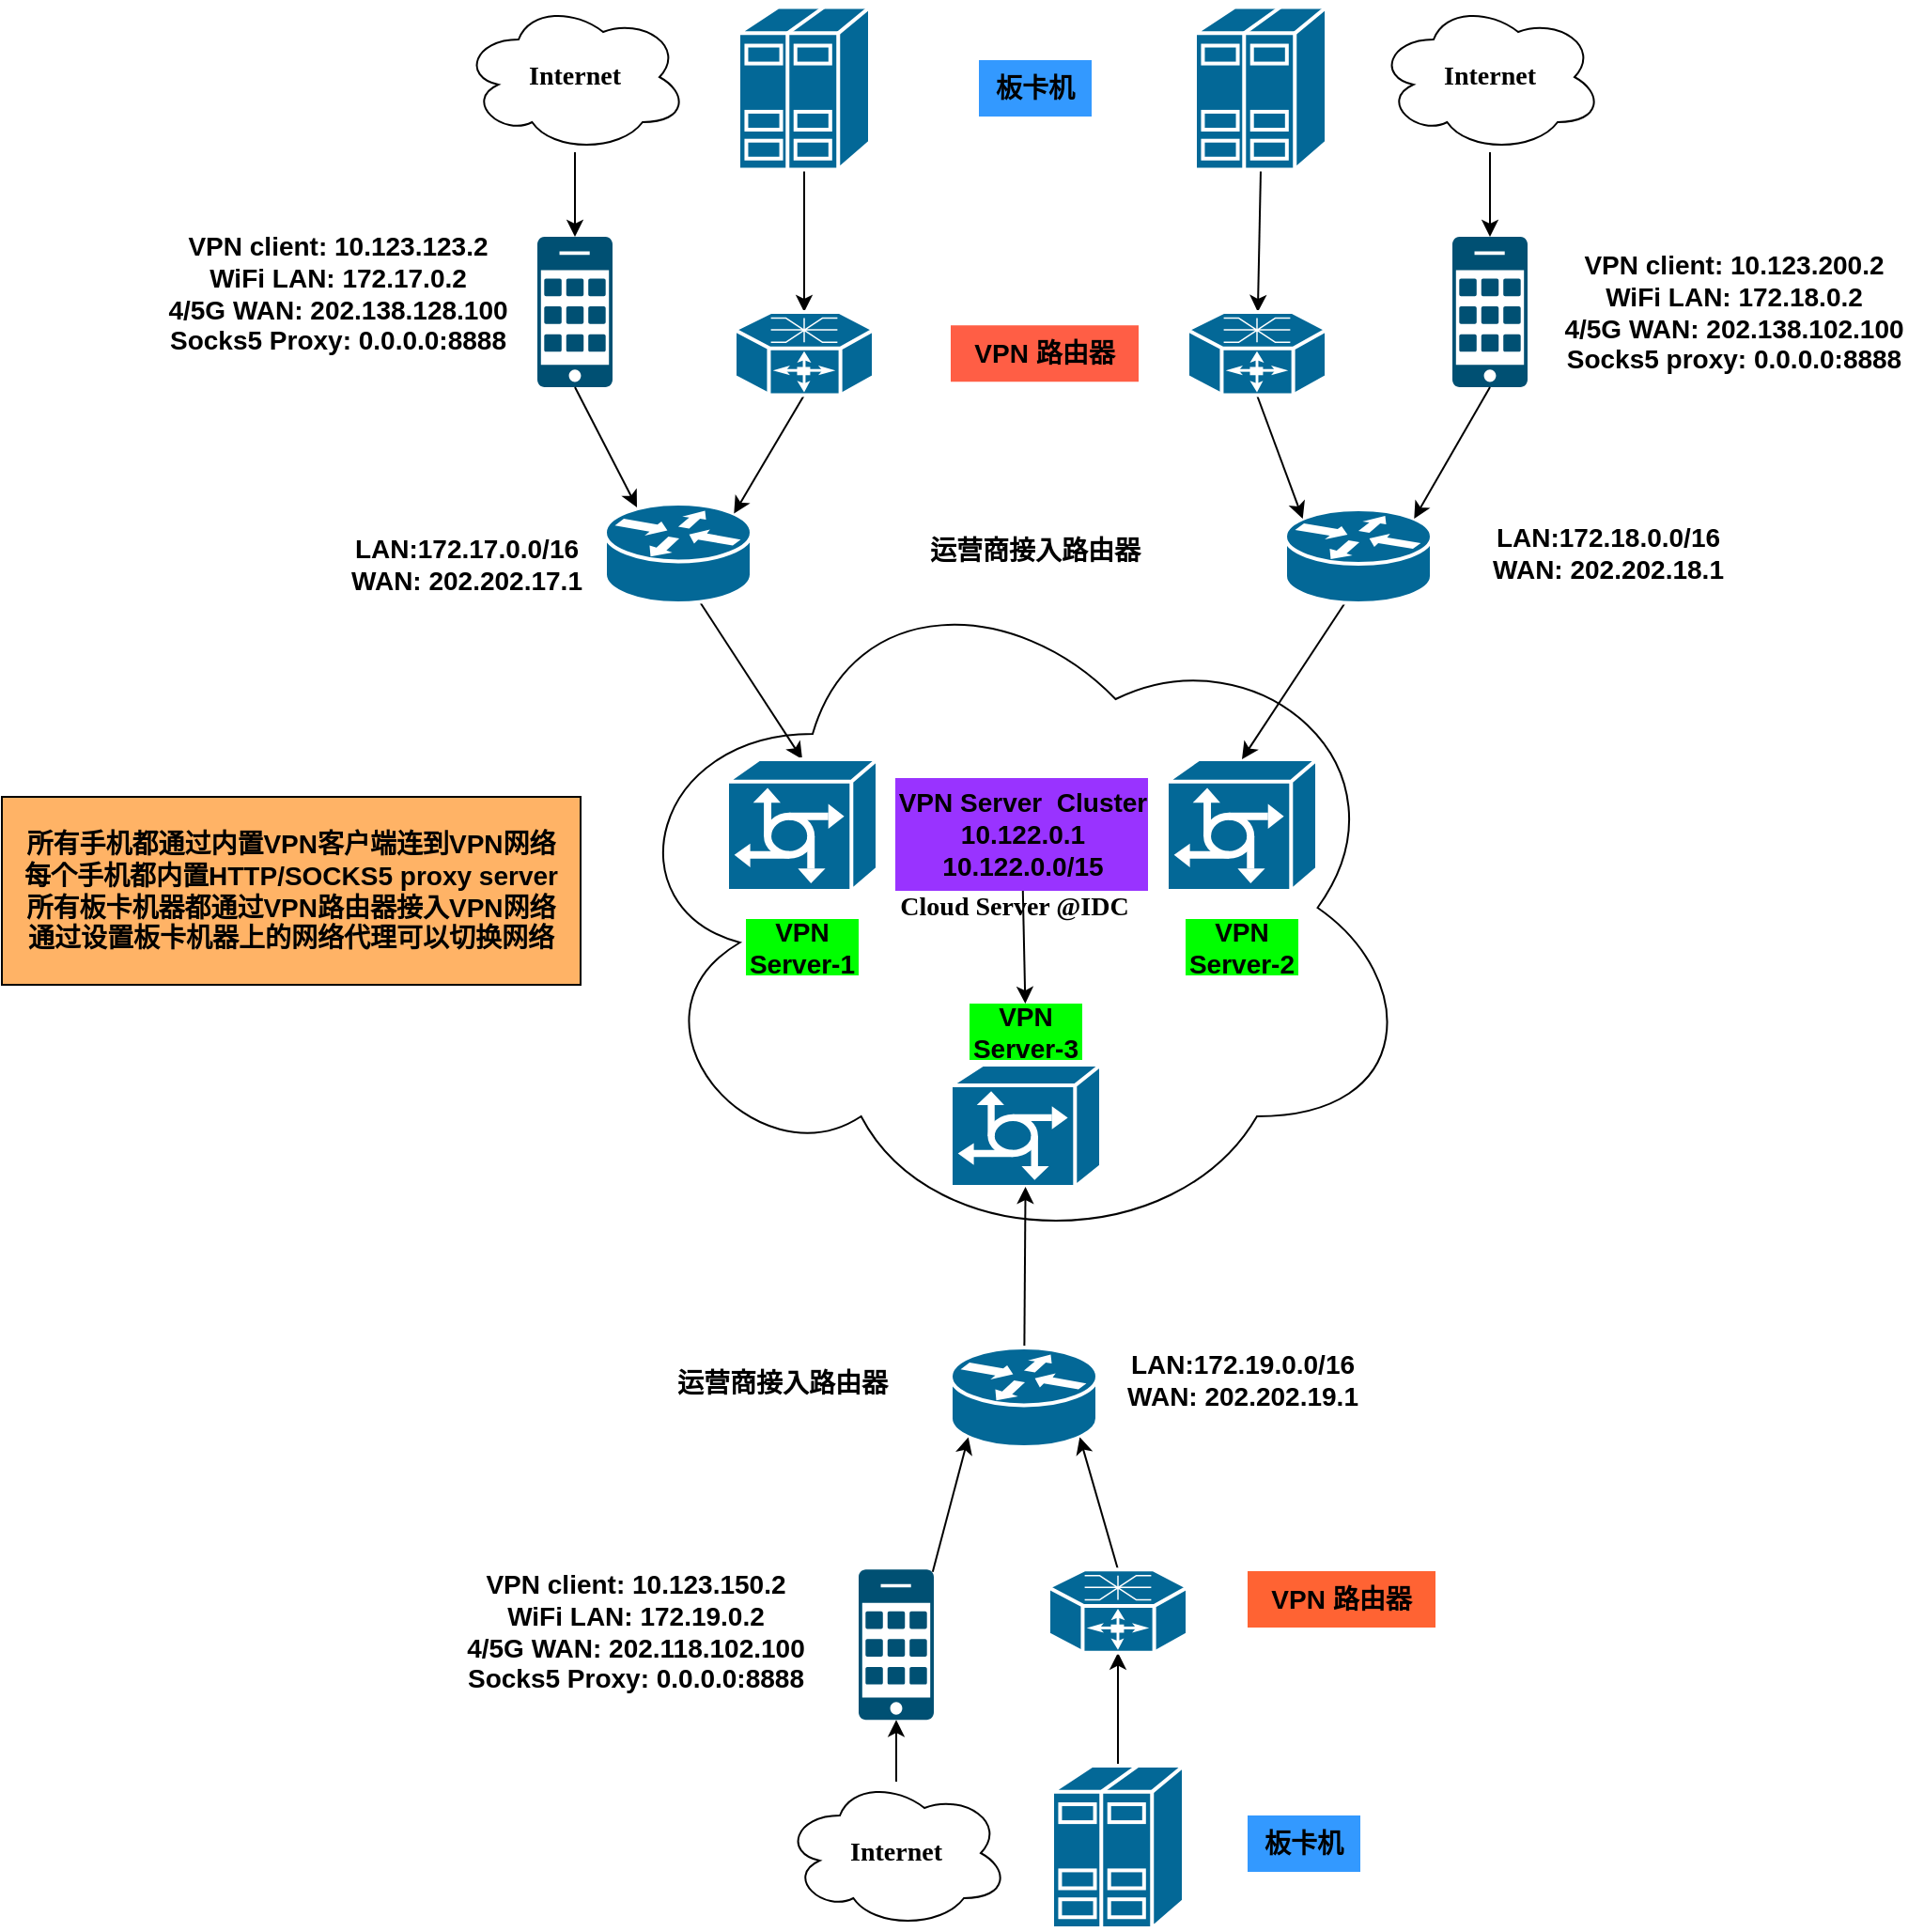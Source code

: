 <mxfile version="22.1.18" type="github">
  <diagram name="Page-1" id="c37626ed-c26b-45fb-9056-f9ebc6bb27b6">
    <mxGraphModel dx="1443" dy="863" grid="1" gridSize="10" guides="1" tooltips="1" connect="1" arrows="1" fold="1" page="1" pageScale="1" pageWidth="1100" pageHeight="850" background="none" math="0" shadow="0">
      <root>
        <mxCell id="0" />
        <mxCell id="1" parent="0" />
        <mxCell id="1c7a67bf8fd3230f-14" value="&lt;font style=&quot;font-size: 14px;&quot;&gt;&lt;b&gt;Cloud Server @IDC&lt;/b&gt;&lt;/font&gt;" style="ellipse;shape=cloud;whiteSpace=wrap;html=1;rounded=0;shadow=0;comic=0;strokeWidth=1;fontFamily=Verdana;fontSize=12;" parent="1" vertex="1">
          <mxGeometry x="694" y="312" width="430" height="370" as="geometry" />
        </mxCell>
        <mxCell id="S_sPbkYQBEdyX1OrUYLS-9" value="" style="edgeStyle=none;rounded=0;orthogonalLoop=1;jettySize=auto;html=1;" edge="1" parent="1" source="1c7a67bf8fd3230f-15" target="S_sPbkYQBEdyX1OrUYLS-1">
          <mxGeometry relative="1" as="geometry" />
        </mxCell>
        <mxCell id="1c7a67bf8fd3230f-15" value="&lt;font style=&quot;font-size: 14px;&quot;&gt;&lt;b&gt;Internet&lt;/b&gt;&lt;/font&gt;" style="ellipse;shape=cloud;whiteSpace=wrap;html=1;rounded=0;shadow=0;comic=0;strokeWidth=1;fontFamily=Verdana;fontSize=12;" parent="1" vertex="1">
          <mxGeometry x="615" y="15" width="120" height="80" as="geometry" />
        </mxCell>
        <mxCell id="S_sPbkYQBEdyX1OrUYLS-35" value="" style="edgeStyle=none;rounded=0;orthogonalLoop=1;jettySize=auto;html=1;entryX=0.5;entryY=0;entryDx=0;entryDy=0;entryPerimeter=0;exitX=0.628;exitY=0.943;exitDx=0;exitDy=0;exitPerimeter=0;" edge="1" parent="1" source="1c7a67bf8fd3230f-46" target="S_sPbkYQBEdyX1OrUYLS-4">
          <mxGeometry relative="1" as="geometry">
            <mxPoint x="767.725" y="335.0" as="sourcePoint" />
            <mxPoint x="798" y="326" as="targetPoint" />
          </mxGeometry>
        </mxCell>
        <mxCell id="1c7a67bf8fd3230f-46" value="" style="shape=mxgraph.cisco.routers.router;html=1;dashed=0;fillColor=#036897;strokeColor=#ffffff;strokeWidth=2;verticalLabelPosition=bottom;verticalAlign=top;rounded=0;shadow=0;comic=0;fontFamily=Verdana;fontSize=12;" parent="1" vertex="1">
          <mxGeometry x="691" y="282" width="78" height="53" as="geometry" />
        </mxCell>
        <mxCell id="S_sPbkYQBEdyX1OrUYLS-1" value="" style="sketch=0;points=[[0.015,0.015,0],[0.985,0.015,0],[0.985,0.985,0],[0.015,0.985,0],[0.25,0,0],[0.5,0,0],[0.75,0,0],[1,0.25,0],[1,0.5,0],[1,0.75,0],[0.75,1,0],[0.5,1,0],[0.25,1,0],[0,0.75,0],[0,0.5,0],[0,0.25,0]];verticalLabelPosition=bottom;html=1;verticalAlign=top;aspect=fixed;align=center;pointerEvents=1;shape=mxgraph.cisco19.cell_phone;fillColor=#005073;strokeColor=none;" vertex="1" parent="1">
          <mxGeometry x="655" y="140" width="40" height="80" as="geometry" />
        </mxCell>
        <mxCell id="S_sPbkYQBEdyX1OrUYLS-4" value="" style="shape=mxgraph.cisco.servers.communications_server;sketch=0;html=1;pointerEvents=1;dashed=0;fillColor=#036897;strokeColor=#ffffff;strokeWidth=2;verticalLabelPosition=bottom;verticalAlign=top;align=center;outlineConnect=0;" vertex="1" parent="1">
          <mxGeometry x="756" y="418" width="80" height="70" as="geometry" />
        </mxCell>
        <mxCell id="S_sPbkYQBEdyX1OrUYLS-48" style="edgeStyle=none;rounded=0;orthogonalLoop=1;jettySize=auto;html=1;exitX=0.5;exitY=1;exitDx=0;exitDy=0;exitPerimeter=0;" edge="1" parent="1" source="S_sPbkYQBEdyX1OrUYLS-5" target="S_sPbkYQBEdyX1OrUYLS-47">
          <mxGeometry relative="1" as="geometry" />
        </mxCell>
        <mxCell id="S_sPbkYQBEdyX1OrUYLS-5" value="" style="shape=mxgraph.cisco.servers.standard_host;sketch=0;html=1;pointerEvents=1;dashed=0;fillColor=#036897;strokeColor=#ffffff;strokeWidth=2;verticalLabelPosition=bottom;verticalAlign=top;align=center;outlineConnect=0;" vertex="1" parent="1">
          <mxGeometry x="762" y="17.75" width="70" height="86.5" as="geometry" />
        </mxCell>
        <mxCell id="S_sPbkYQBEdyX1OrUYLS-7" style="edgeStyle=none;rounded=0;orthogonalLoop=1;jettySize=auto;html=1;exitX=0.5;exitY=1;exitDx=0;exitDy=0;exitPerimeter=0;entryX=0.218;entryY=0.038;entryDx=0;entryDy=0;entryPerimeter=0;" edge="1" parent="1" source="S_sPbkYQBEdyX1OrUYLS-1" target="1c7a67bf8fd3230f-46">
          <mxGeometry relative="1" as="geometry" />
        </mxCell>
        <mxCell id="S_sPbkYQBEdyX1OrUYLS-8" style="edgeStyle=none;rounded=0;orthogonalLoop=1;jettySize=auto;html=1;entryX=0.88;entryY=0.1;entryDx=0;entryDy=0;entryPerimeter=0;exitX=0.5;exitY=1;exitDx=0;exitDy=0;exitPerimeter=0;" edge="1" parent="1" source="S_sPbkYQBEdyX1OrUYLS-47" target="1c7a67bf8fd3230f-46">
          <mxGeometry relative="1" as="geometry">
            <mxPoint x="800" y="220" as="sourcePoint" />
          </mxGeometry>
        </mxCell>
        <mxCell id="S_sPbkYQBEdyX1OrUYLS-10" value="" style="shape=mxgraph.cisco.servers.communications_server;sketch=0;html=1;pointerEvents=1;dashed=0;fillColor=#036897;strokeColor=#ffffff;strokeWidth=2;verticalLabelPosition=bottom;verticalAlign=top;align=center;outlineConnect=0;" vertex="1" parent="1">
          <mxGeometry x="990" y="418" width="80" height="70" as="geometry" />
        </mxCell>
        <mxCell id="S_sPbkYQBEdyX1OrUYLS-11" value="" style="shape=mxgraph.cisco.servers.communications_server;sketch=0;html=1;pointerEvents=1;dashed=0;fillColor=#036897;strokeColor=#ffffff;strokeWidth=2;verticalLabelPosition=bottom;verticalAlign=top;align=center;outlineConnect=0;" vertex="1" parent="1">
          <mxGeometry x="875" y="580.5" width="80" height="65" as="geometry" />
        </mxCell>
        <mxCell id="S_sPbkYQBEdyX1OrUYLS-12" value="&lt;font style=&quot;font-size: 14px;&quot;&gt;&lt;b&gt;VPN Server-1&lt;/b&gt;&lt;/font&gt;" style="text;strokeColor=none;align=center;fillColor=#00FF00;html=1;verticalAlign=middle;whiteSpace=wrap;rounded=0;" vertex="1" parent="1">
          <mxGeometry x="766" y="503" width="60" height="30" as="geometry" />
        </mxCell>
        <mxCell id="S_sPbkYQBEdyX1OrUYLS-13" value="&lt;font style=&quot;font-size: 14px;&quot;&gt;&lt;b&gt;VPN Server-3&lt;/b&gt;&lt;/font&gt;" style="text;strokeColor=none;align=center;fillColor=#00FF00;html=1;verticalAlign=middle;whiteSpace=wrap;rounded=0;" vertex="1" parent="1">
          <mxGeometry x="885" y="548" width="60" height="30" as="geometry" />
        </mxCell>
        <mxCell id="S_sPbkYQBEdyX1OrUYLS-14" value="&lt;font style=&quot;font-size: 14px;&quot;&gt;&lt;b&gt;VPN Server-2&lt;/b&gt;&lt;/font&gt;" style="text;strokeColor=none;align=center;fillColor=#00FF00;html=1;verticalAlign=middle;whiteSpace=wrap;rounded=0;" vertex="1" parent="1">
          <mxGeometry x="1000" y="503" width="60" height="30" as="geometry" />
        </mxCell>
        <mxCell id="S_sPbkYQBEdyX1OrUYLS-16" value="" style="edgeStyle=none;rounded=0;orthogonalLoop=1;jettySize=auto;html=1;" edge="1" parent="1" source="S_sPbkYQBEdyX1OrUYLS-17" target="S_sPbkYQBEdyX1OrUYLS-19">
          <mxGeometry relative="1" as="geometry" />
        </mxCell>
        <mxCell id="S_sPbkYQBEdyX1OrUYLS-17" value="&lt;font style=&quot;font-size: 14px;&quot;&gt;&lt;b&gt;Internet&lt;/b&gt;&lt;/font&gt;" style="ellipse;shape=cloud;whiteSpace=wrap;html=1;rounded=0;shadow=0;comic=0;strokeWidth=1;fontFamily=Verdana;fontSize=12;" vertex="1" parent="1">
          <mxGeometry x="1102" y="15" width="120" height="80" as="geometry" />
        </mxCell>
        <mxCell id="S_sPbkYQBEdyX1OrUYLS-58" value="" style="edgeStyle=none;rounded=0;orthogonalLoop=1;jettySize=auto;html=1;entryX=0.5;entryY=0;entryDx=0;entryDy=0;entryPerimeter=0;exitX=0.416;exitY=0.977;exitDx=0;exitDy=0;exitPerimeter=0;" edge="1" parent="1" source="S_sPbkYQBEdyX1OrUYLS-18" target="S_sPbkYQBEdyX1OrUYLS-10">
          <mxGeometry relative="1" as="geometry">
            <mxPoint x="1110" y="332" as="sourcePoint" />
            <Array as="points" />
          </mxGeometry>
        </mxCell>
        <mxCell id="S_sPbkYQBEdyX1OrUYLS-18" value="" style="shape=mxgraph.cisco.routers.router;html=1;dashed=0;fillColor=#036897;strokeColor=#ffffff;strokeWidth=2;verticalLabelPosition=bottom;verticalAlign=top;rounded=0;shadow=0;comic=0;fontFamily=Verdana;fontSize=12;" vertex="1" parent="1">
          <mxGeometry x="1053" y="285" width="78" height="50" as="geometry" />
        </mxCell>
        <mxCell id="S_sPbkYQBEdyX1OrUYLS-19" value="" style="sketch=0;points=[[0.015,0.015,0],[0.985,0.015,0],[0.985,0.985,0],[0.015,0.985,0],[0.25,0,0],[0.5,0,0],[0.75,0,0],[1,0.25,0],[1,0.5,0],[1,0.75,0],[0.75,1,0],[0.5,1,0],[0.25,1,0],[0,0.75,0],[0,0.5,0],[0,0.25,0]];verticalLabelPosition=bottom;html=1;verticalAlign=top;aspect=fixed;align=center;pointerEvents=1;shape=mxgraph.cisco19.cell_phone;fillColor=#005073;strokeColor=none;" vertex="1" parent="1">
          <mxGeometry x="1142" y="140" width="40" height="80" as="geometry" />
        </mxCell>
        <mxCell id="S_sPbkYQBEdyX1OrUYLS-51" style="edgeStyle=none;rounded=0;orthogonalLoop=1;jettySize=auto;html=1;exitX=0.5;exitY=1;exitDx=0;exitDy=0;exitPerimeter=0;" edge="1" parent="1" source="S_sPbkYQBEdyX1OrUYLS-20" target="S_sPbkYQBEdyX1OrUYLS-50">
          <mxGeometry relative="1" as="geometry">
            <mxPoint x="1030" y="120" as="sourcePoint" />
          </mxGeometry>
        </mxCell>
        <mxCell id="S_sPbkYQBEdyX1OrUYLS-20" value="" style="shape=mxgraph.cisco.servers.standard_host;sketch=0;html=1;pointerEvents=1;dashed=0;fillColor=#036897;strokeColor=#ffffff;strokeWidth=2;verticalLabelPosition=bottom;verticalAlign=top;align=center;outlineConnect=0;" vertex="1" parent="1">
          <mxGeometry x="1005" y="17.75" width="70" height="86.5" as="geometry" />
        </mxCell>
        <mxCell id="S_sPbkYQBEdyX1OrUYLS-21" style="edgeStyle=none;rounded=0;orthogonalLoop=1;jettySize=auto;html=1;exitX=0.5;exitY=1;exitDx=0;exitDy=0;exitPerimeter=0;entryX=0.88;entryY=0.1;entryDx=0;entryDy=0;entryPerimeter=0;" edge="1" parent="1" source="S_sPbkYQBEdyX1OrUYLS-19" target="S_sPbkYQBEdyX1OrUYLS-18">
          <mxGeometry relative="1" as="geometry" />
        </mxCell>
        <mxCell id="S_sPbkYQBEdyX1OrUYLS-22" style="edgeStyle=none;rounded=0;orthogonalLoop=1;jettySize=auto;html=1;entryX=0.12;entryY=0.1;entryDx=0;entryDy=0;entryPerimeter=0;exitX=0.5;exitY=1;exitDx=0;exitDy=0;exitPerimeter=0;" edge="1" parent="1" source="S_sPbkYQBEdyX1OrUYLS-50" target="S_sPbkYQBEdyX1OrUYLS-18">
          <mxGeometry relative="1" as="geometry">
            <mxPoint x="1080" y="210" as="sourcePoint" />
          </mxGeometry>
        </mxCell>
        <mxCell id="S_sPbkYQBEdyX1OrUYLS-24" value="" style="edgeStyle=none;rounded=0;orthogonalLoop=1;jettySize=auto;html=1;" edge="1" parent="1" target="S_sPbkYQBEdyX1OrUYLS-27">
          <mxGeometry relative="1" as="geometry">
            <mxPoint x="846" y="962" as="sourcePoint" />
          </mxGeometry>
        </mxCell>
        <mxCell id="S_sPbkYQBEdyX1OrUYLS-25" value="&lt;font style=&quot;font-size: 14px;&quot;&gt;&lt;b&gt;Internet&lt;/b&gt;&lt;/font&gt;" style="ellipse;shape=cloud;whiteSpace=wrap;html=1;rounded=0;shadow=0;comic=0;strokeWidth=1;fontFamily=Verdana;fontSize=12;" vertex="1" parent="1">
          <mxGeometry x="786" y="960" width="120" height="80" as="geometry" />
        </mxCell>
        <mxCell id="S_sPbkYQBEdyX1OrUYLS-56" value="" style="edgeStyle=none;rounded=0;orthogonalLoop=1;jettySize=auto;html=1;" edge="1" parent="1" source="S_sPbkYQBEdyX1OrUYLS-26" target="S_sPbkYQBEdyX1OrUYLS-11">
          <mxGeometry relative="1" as="geometry" />
        </mxCell>
        <mxCell id="S_sPbkYQBEdyX1OrUYLS-26" value="" style="shape=mxgraph.cisco.routers.router;html=1;dashed=0;fillColor=#036897;strokeColor=#ffffff;strokeWidth=2;verticalLabelPosition=bottom;verticalAlign=top;rounded=0;shadow=0;comic=0;fontFamily=Verdana;fontSize=12;" vertex="1" parent="1">
          <mxGeometry x="875" y="731" width="78" height="53" as="geometry" />
        </mxCell>
        <mxCell id="S_sPbkYQBEdyX1OrUYLS-27" value="" style="sketch=0;points=[[0.015,0.015,0],[0.985,0.015,0],[0.985,0.985,0],[0.015,0.985,0],[0.25,0,0],[0.5,0,0],[0.75,0,0],[1,0.25,0],[1,0.5,0],[1,0.75,0],[0.75,1,0],[0.5,1,0],[0.25,1,0],[0,0.75,0],[0,0.5,0],[0,0.25,0]];verticalLabelPosition=bottom;html=1;verticalAlign=top;aspect=fixed;align=center;pointerEvents=1;shape=mxgraph.cisco19.cell_phone;fillColor=#005073;strokeColor=none;" vertex="1" parent="1">
          <mxGeometry x="826" y="849.12" width="40" height="80" as="geometry" />
        </mxCell>
        <mxCell id="S_sPbkYQBEdyX1OrUYLS-61" value="" style="edgeStyle=none;rounded=0;orthogonalLoop=1;jettySize=auto;html=1;" edge="1" parent="1" source="S_sPbkYQBEdyX1OrUYLS-28" target="S_sPbkYQBEdyX1OrUYLS-59">
          <mxGeometry relative="1" as="geometry" />
        </mxCell>
        <mxCell id="S_sPbkYQBEdyX1OrUYLS-28" value="" style="shape=mxgraph.cisco.servers.standard_host;sketch=0;html=1;pointerEvents=1;dashed=0;fillColor=#036897;strokeColor=#ffffff;strokeWidth=2;verticalLabelPosition=bottom;verticalAlign=top;align=center;outlineConnect=0;" vertex="1" parent="1">
          <mxGeometry x="929" y="953.5" width="70" height="86.5" as="geometry" />
        </mxCell>
        <mxCell id="S_sPbkYQBEdyX1OrUYLS-29" style="edgeStyle=none;rounded=0;orthogonalLoop=1;jettySize=auto;html=1;exitX=0.985;exitY=0.015;exitDx=0;exitDy=0;exitPerimeter=0;entryX=0.12;entryY=0.9;entryDx=0;entryDy=0;entryPerimeter=0;" edge="1" parent="1" source="S_sPbkYQBEdyX1OrUYLS-27" target="S_sPbkYQBEdyX1OrUYLS-26">
          <mxGeometry relative="1" as="geometry">
            <mxPoint x="861" y="824.12" as="sourcePoint" />
            <mxPoint x="890" y="800" as="targetPoint" />
          </mxGeometry>
        </mxCell>
        <mxCell id="S_sPbkYQBEdyX1OrUYLS-30" style="edgeStyle=none;rounded=0;orthogonalLoop=1;jettySize=auto;html=1;exitX=0.5;exitY=0;exitDx=0;exitDy=0;exitPerimeter=0;entryX=0.88;entryY=0.9;entryDx=0;entryDy=0;entryPerimeter=0;" edge="1" parent="1" source="S_sPbkYQBEdyX1OrUYLS-59" target="S_sPbkYQBEdyX1OrUYLS-26">
          <mxGeometry relative="1" as="geometry">
            <mxPoint x="962.5" y="843.17" as="sourcePoint" />
            <mxPoint x="958" y="790" as="targetPoint" />
          </mxGeometry>
        </mxCell>
        <mxCell id="S_sPbkYQBEdyX1OrUYLS-36" value="&lt;font style=&quot;font-size: 14px;&quot;&gt;&lt;b&gt;板卡机&lt;/b&gt;&lt;/font&gt;" style="text;strokeColor=none;align=center;fillColor=#3399FF;html=1;verticalAlign=middle;whiteSpace=wrap;rounded=0;" vertex="1" parent="1">
          <mxGeometry x="890" y="46" width="60" height="30" as="geometry" />
        </mxCell>
        <mxCell id="S_sPbkYQBEdyX1OrUYLS-37" value="&lt;font style=&quot;font-size: 14px;&quot;&gt;&lt;b&gt;运营商接入路由器&lt;/b&gt;&lt;/font&gt;" style="text;strokeColor=none;align=center;fillColor=none;html=1;verticalAlign=middle;whiteSpace=wrap;rounded=0;" vertex="1" parent="1">
          <mxGeometry x="860" y="292" width="120" height="30" as="geometry" />
        </mxCell>
        <mxCell id="S_sPbkYQBEdyX1OrUYLS-38" value="&lt;font style=&quot;font-size: 14px;&quot;&gt;&lt;b&gt;LAN:172.17.0.0/16&lt;br&gt;WAN: 202.202.17.1&lt;/b&gt;&lt;/font&gt;" style="text;strokeColor=none;align=center;fillColor=none;html=1;verticalAlign=middle;whiteSpace=wrap;rounded=0;" vertex="1" parent="1">
          <mxGeometry x="550" y="282" width="135" height="64.5" as="geometry" />
        </mxCell>
        <mxCell id="S_sPbkYQBEdyX1OrUYLS-39" value="&lt;font style=&quot;font-size: 14px;&quot;&gt;&lt;b&gt;LAN:172.18.0.0/16&lt;br&gt;WAN: 202.202.18.1&lt;/b&gt;&lt;/font&gt;" style="text;strokeColor=none;align=center;fillColor=none;html=1;verticalAlign=middle;whiteSpace=wrap;rounded=0;" vertex="1" parent="1">
          <mxGeometry x="1160" y="282" width="130" height="51.5" as="geometry" />
        </mxCell>
        <mxCell id="S_sPbkYQBEdyX1OrUYLS-40" value="&lt;font style=&quot;font-size: 14px;&quot;&gt;&lt;b&gt;LAN:172.19.0.0/16&lt;br&gt;WAN: 202.202.19.1&lt;/b&gt;&lt;/font&gt;" style="text;strokeColor=none;align=center;fillColor=none;html=1;verticalAlign=middle;whiteSpace=wrap;rounded=0;" vertex="1" parent="1">
          <mxGeometry x="962.5" y="723" width="135" height="49.75" as="geometry" />
        </mxCell>
        <mxCell id="S_sPbkYQBEdyX1OrUYLS-41" value="&lt;font style=&quot;font-size: 14px;&quot;&gt;&lt;b&gt;VPN client: 10.123.123.2&lt;br&gt;WiFi LAN: 172.17.0.2&lt;br&gt;4/5G WAN: 202.138.128.100&lt;br&gt;Socks5 Proxy: 0.0.0.0:8888&lt;/b&gt;&lt;/font&gt;" style="text;strokeColor=none;align=center;fillColor=none;html=1;verticalAlign=middle;whiteSpace=wrap;rounded=0;" vertex="1" parent="1">
          <mxGeometry x="450" y="130" width="198" height="80" as="geometry" />
        </mxCell>
        <mxCell id="S_sPbkYQBEdyX1OrUYLS-42" value="&lt;font style=&quot;font-size: 14px;&quot;&gt;&lt;b&gt;VPN client: 10.123.200.2&lt;br&gt;WiFi LAN: 172.18.0.2&lt;br&gt;4/5G WAN: 202.138.102.100&lt;br&gt;Socks5 proxy: 0.0.0.0:8888&lt;/b&gt;&lt;/font&gt;" style="text;strokeColor=none;align=center;fillColor=none;html=1;verticalAlign=middle;whiteSpace=wrap;rounded=0;" vertex="1" parent="1">
          <mxGeometry x="1192" y="140" width="200" height="80" as="geometry" />
        </mxCell>
        <mxCell id="S_sPbkYQBEdyX1OrUYLS-43" value="&lt;font style=&quot;font-size: 14px;&quot;&gt;&lt;b&gt;VPN client: 10.123.150.2&lt;br&gt;WiFi LAN: 172.19.0.2&lt;br&gt;4/5G WAN: 202.118.102.100&lt;br&gt;Socks5 Proxy: 0.0.0.0:8888&lt;/b&gt;&lt;/font&gt;" style="text;strokeColor=none;align=center;fillColor=none;html=1;verticalAlign=middle;whiteSpace=wrap;rounded=0;" vertex="1" parent="1">
          <mxGeometry x="608" y="839.12" width="199" height="85.75" as="geometry" />
        </mxCell>
        <mxCell id="S_sPbkYQBEdyX1OrUYLS-67" value="" style="edgeStyle=none;rounded=0;orthogonalLoop=1;jettySize=auto;html=1;" edge="1" parent="1" source="S_sPbkYQBEdyX1OrUYLS-44" target="S_sPbkYQBEdyX1OrUYLS-13">
          <mxGeometry relative="1" as="geometry" />
        </mxCell>
        <mxCell id="S_sPbkYQBEdyX1OrUYLS-44" value="&lt;font style=&quot;font-size: 14px;&quot;&gt;&lt;b&gt;VPN Server&amp;nbsp; Cluster 10.122.0.1&lt;br&gt;10.122.0.0/15&lt;/b&gt;&lt;/font&gt;" style="text;strokeColor=none;align=center;fillColor=#9933FF;html=1;verticalAlign=middle;whiteSpace=wrap;rounded=0;" vertex="1" parent="1">
          <mxGeometry x="845.5" y="428" width="134.5" height="60" as="geometry" />
        </mxCell>
        <mxCell id="S_sPbkYQBEdyX1OrUYLS-46" value="&lt;b&gt;&lt;font face=&quot;Helvetica&quot; style=&quot;font-size: 14px;&quot;&gt;所有手机都通过内置VPN客户端连到VPN网络&lt;br&gt;&lt;/font&gt;&lt;font style=&quot;font-size: 14px;&quot;&gt;每个手机都内置HTTP/SOCKS5 proxy server&lt;/font&gt;&lt;/b&gt;&lt;font face=&quot;Helvetica&quot; style=&quot;font-size: 14px;&quot;&gt;&lt;b&gt;&lt;br&gt;所有板卡机器都通过VPN路由器接入VPN网络&lt;br&gt;通过设置板卡机器上的网络代理可以切换网络&lt;/b&gt;&lt;br&gt;&lt;/font&gt;" style="whiteSpace=wrap;html=1;fillColor=#FFB366;" vertex="1" parent="1">
          <mxGeometry x="370" y="438" width="308" height="100" as="geometry" />
        </mxCell>
        <mxCell id="S_sPbkYQBEdyX1OrUYLS-47" value="" style="shape=mxgraph.cisco.routers.optical_services_router;sketch=0;html=1;pointerEvents=1;dashed=0;fillColor=#036897;strokeColor=#ffffff;strokeWidth=2;verticalLabelPosition=bottom;verticalAlign=top;align=center;outlineConnect=0;" vertex="1" parent="1">
          <mxGeometry x="760" y="180" width="74" height="44.25" as="geometry" />
        </mxCell>
        <mxCell id="S_sPbkYQBEdyX1OrUYLS-49" value="&lt;font style=&quot;font-size: 14px;&quot;&gt;&lt;b&gt;VPN 路由器&lt;/b&gt;&lt;/font&gt;" style="text;strokeColor=none;align=center;fillColor=#FF5E45;html=1;verticalAlign=middle;whiteSpace=wrap;rounded=0;" vertex="1" parent="1">
          <mxGeometry x="875" y="187.12" width="100" height="30" as="geometry" />
        </mxCell>
        <mxCell id="S_sPbkYQBEdyX1OrUYLS-50" value="" style="shape=mxgraph.cisco.routers.optical_services_router;sketch=0;html=1;pointerEvents=1;dashed=0;fillColor=#036897;strokeColor=#ffffff;strokeWidth=2;verticalLabelPosition=bottom;verticalAlign=top;align=center;outlineConnect=0;" vertex="1" parent="1">
          <mxGeometry x="1001" y="180" width="74" height="44.25" as="geometry" />
        </mxCell>
        <mxCell id="S_sPbkYQBEdyX1OrUYLS-59" value="" style="shape=mxgraph.cisco.routers.optical_services_router;sketch=0;html=1;pointerEvents=1;dashed=0;fillColor=#036897;strokeColor=#ffffff;strokeWidth=2;verticalLabelPosition=bottom;verticalAlign=top;align=center;outlineConnect=0;" vertex="1" parent="1">
          <mxGeometry x="927" y="849.12" width="74" height="44.25" as="geometry" />
        </mxCell>
        <mxCell id="S_sPbkYQBEdyX1OrUYLS-62" value="&lt;font style=&quot;font-size: 14px;&quot;&gt;&lt;b&gt;运营商接入路由器&lt;/b&gt;&lt;/font&gt;" style="text;strokeColor=none;align=center;fillColor=none;html=1;verticalAlign=middle;whiteSpace=wrap;rounded=0;" vertex="1" parent="1">
          <mxGeometry x="720" y="734.5" width="131" height="30" as="geometry" />
        </mxCell>
        <mxCell id="S_sPbkYQBEdyX1OrUYLS-63" value="&lt;font style=&quot;font-size: 14px;&quot;&gt;&lt;b&gt;VPN 路由器&lt;/b&gt;&lt;/font&gt;" style="text;strokeColor=none;align=center;fillColor=#FF6333;html=1;verticalAlign=middle;whiteSpace=wrap;rounded=0;" vertex="1" parent="1">
          <mxGeometry x="1033" y="850" width="100" height="30" as="geometry" />
        </mxCell>
        <mxCell id="S_sPbkYQBEdyX1OrUYLS-70" value="&lt;font style=&quot;font-size: 14px;&quot;&gt;&lt;b&gt;板卡机&lt;/b&gt;&lt;/font&gt;" style="text;strokeColor=none;align=center;fillColor=#3399FF;html=1;verticalAlign=middle;whiteSpace=wrap;rounded=0;" vertex="1" parent="1">
          <mxGeometry x="1033" y="980" width="60" height="30" as="geometry" />
        </mxCell>
      </root>
    </mxGraphModel>
  </diagram>
</mxfile>

